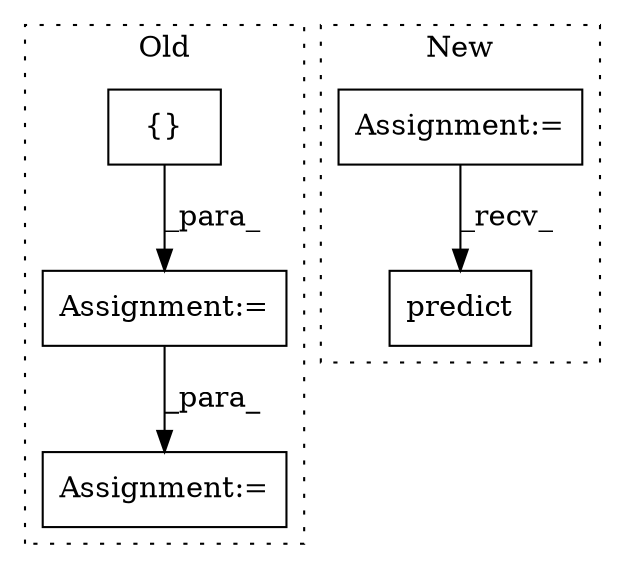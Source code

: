 digraph G {
subgraph cluster0 {
1 [label="{}" a="4" s="5898" l="2" shape="box"];
3 [label="Assignment:=" a="7" s="6124" l="1" shape="box"];
4 [label="Assignment:=" a="7" s="5888" l="1" shape="box"];
label = "Old";
style="dotted";
}
subgraph cluster1 {
2 [label="predict" a="32" s="5882,5907" l="8,1" shape="box"];
5 [label="Assignment:=" a="7" s="5559" l="7" shape="box"];
label = "New";
style="dotted";
}
1 -> 4 [label="_para_"];
4 -> 3 [label="_para_"];
5 -> 2 [label="_recv_"];
}